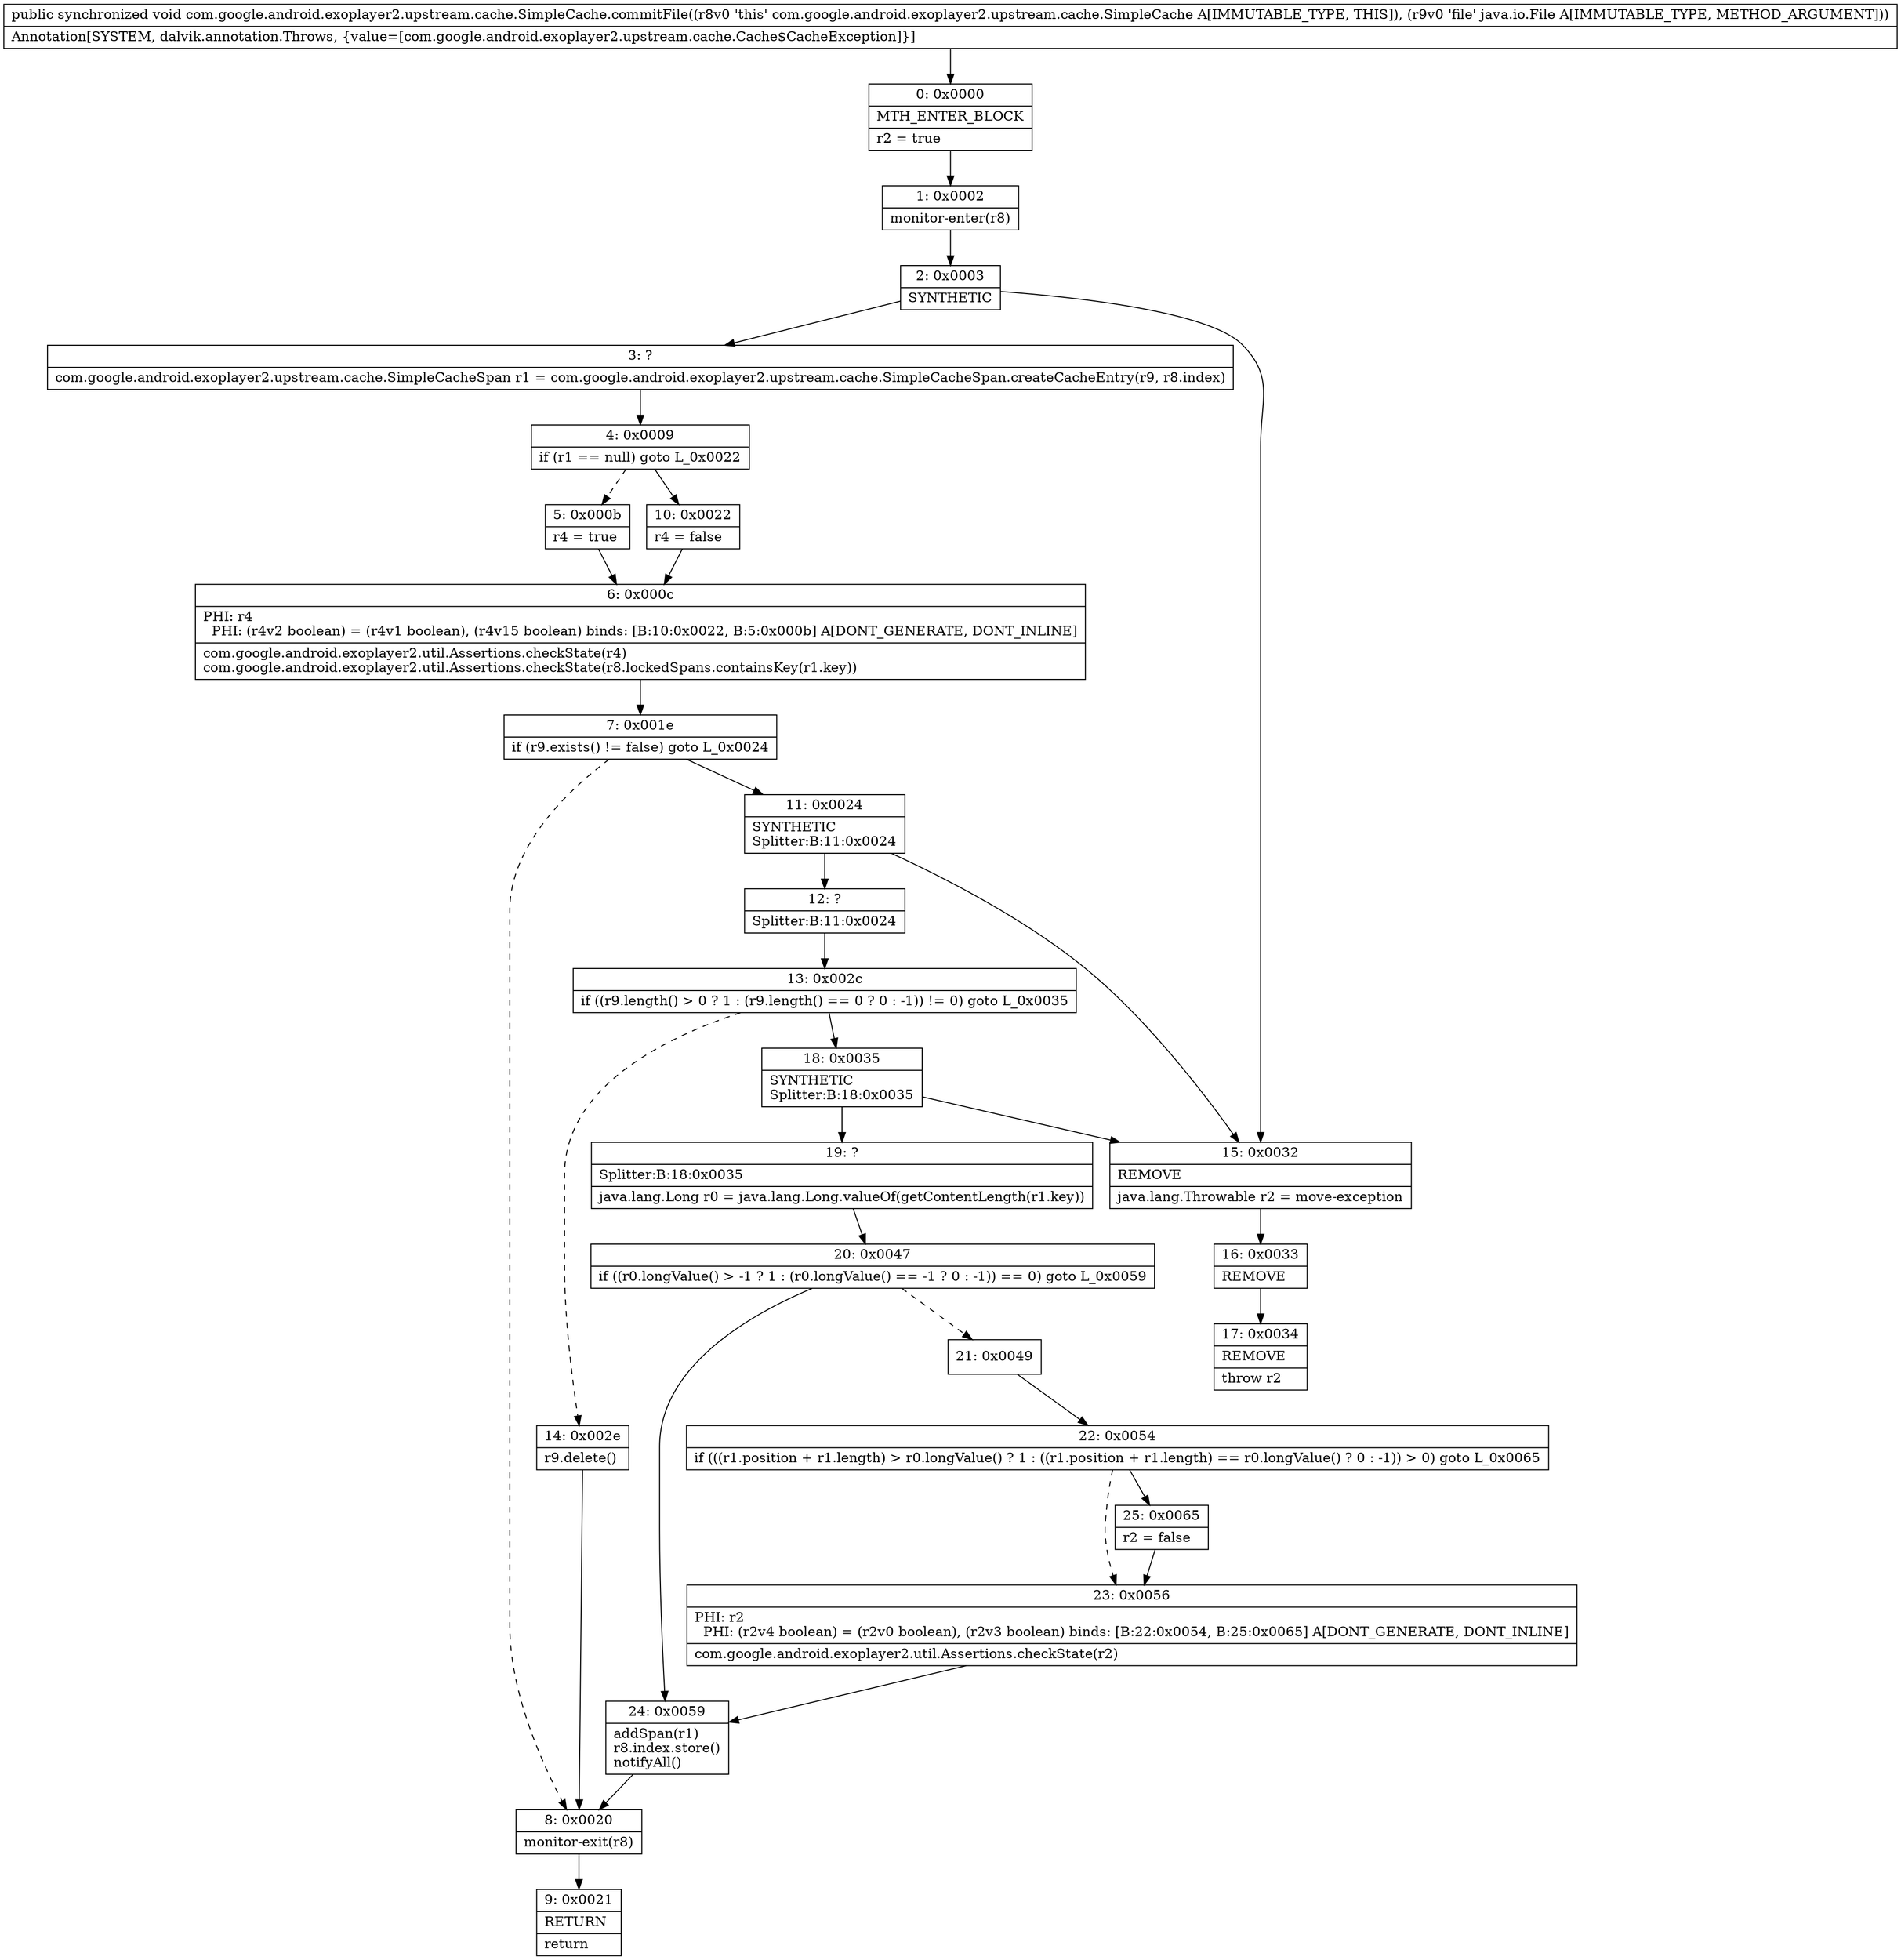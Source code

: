 digraph "CFG forcom.google.android.exoplayer2.upstream.cache.SimpleCache.commitFile(Ljava\/io\/File;)V" {
Node_0 [shape=record,label="{0\:\ 0x0000|MTH_ENTER_BLOCK\l|r2 = true\l}"];
Node_1 [shape=record,label="{1\:\ 0x0002|monitor\-enter(r8)\l}"];
Node_2 [shape=record,label="{2\:\ 0x0003|SYNTHETIC\l}"];
Node_3 [shape=record,label="{3\:\ ?|com.google.android.exoplayer2.upstream.cache.SimpleCacheSpan r1 = com.google.android.exoplayer2.upstream.cache.SimpleCacheSpan.createCacheEntry(r9, r8.index)\l}"];
Node_4 [shape=record,label="{4\:\ 0x0009|if (r1 == null) goto L_0x0022\l}"];
Node_5 [shape=record,label="{5\:\ 0x000b|r4 = true\l}"];
Node_6 [shape=record,label="{6\:\ 0x000c|PHI: r4 \l  PHI: (r4v2 boolean) = (r4v1 boolean), (r4v15 boolean) binds: [B:10:0x0022, B:5:0x000b] A[DONT_GENERATE, DONT_INLINE]\l|com.google.android.exoplayer2.util.Assertions.checkState(r4)\lcom.google.android.exoplayer2.util.Assertions.checkState(r8.lockedSpans.containsKey(r1.key))\l}"];
Node_7 [shape=record,label="{7\:\ 0x001e|if (r9.exists() != false) goto L_0x0024\l}"];
Node_8 [shape=record,label="{8\:\ 0x0020|monitor\-exit(r8)\l}"];
Node_9 [shape=record,label="{9\:\ 0x0021|RETURN\l|return\l}"];
Node_10 [shape=record,label="{10\:\ 0x0022|r4 = false\l}"];
Node_11 [shape=record,label="{11\:\ 0x0024|SYNTHETIC\lSplitter:B:11:0x0024\l}"];
Node_12 [shape=record,label="{12\:\ ?|Splitter:B:11:0x0024\l}"];
Node_13 [shape=record,label="{13\:\ 0x002c|if ((r9.length() \> 0 ? 1 : (r9.length() == 0 ? 0 : \-1)) != 0) goto L_0x0035\l}"];
Node_14 [shape=record,label="{14\:\ 0x002e|r9.delete()\l}"];
Node_15 [shape=record,label="{15\:\ 0x0032|REMOVE\l|java.lang.Throwable r2 = move\-exception\l}"];
Node_16 [shape=record,label="{16\:\ 0x0033|REMOVE\l}"];
Node_17 [shape=record,label="{17\:\ 0x0034|REMOVE\l|throw r2\l}"];
Node_18 [shape=record,label="{18\:\ 0x0035|SYNTHETIC\lSplitter:B:18:0x0035\l}"];
Node_19 [shape=record,label="{19\:\ ?|Splitter:B:18:0x0035\l|java.lang.Long r0 = java.lang.Long.valueOf(getContentLength(r1.key))\l}"];
Node_20 [shape=record,label="{20\:\ 0x0047|if ((r0.longValue() \> \-1 ? 1 : (r0.longValue() == \-1 ? 0 : \-1)) == 0) goto L_0x0059\l}"];
Node_21 [shape=record,label="{21\:\ 0x0049}"];
Node_22 [shape=record,label="{22\:\ 0x0054|if (((r1.position + r1.length) \> r0.longValue() ? 1 : ((r1.position + r1.length) == r0.longValue() ? 0 : \-1)) \> 0) goto L_0x0065\l}"];
Node_23 [shape=record,label="{23\:\ 0x0056|PHI: r2 \l  PHI: (r2v4 boolean) = (r2v0 boolean), (r2v3 boolean) binds: [B:22:0x0054, B:25:0x0065] A[DONT_GENERATE, DONT_INLINE]\l|com.google.android.exoplayer2.util.Assertions.checkState(r2)\l}"];
Node_24 [shape=record,label="{24\:\ 0x0059|addSpan(r1)\lr8.index.store()\lnotifyAll()\l}"];
Node_25 [shape=record,label="{25\:\ 0x0065|r2 = false\l}"];
MethodNode[shape=record,label="{public synchronized void com.google.android.exoplayer2.upstream.cache.SimpleCache.commitFile((r8v0 'this' com.google.android.exoplayer2.upstream.cache.SimpleCache A[IMMUTABLE_TYPE, THIS]), (r9v0 'file' java.io.File A[IMMUTABLE_TYPE, METHOD_ARGUMENT]))  | Annotation[SYSTEM, dalvik.annotation.Throws, \{value=[com.google.android.exoplayer2.upstream.cache.Cache$CacheException]\}]\l}"];
MethodNode -> Node_0;
Node_0 -> Node_1;
Node_1 -> Node_2;
Node_2 -> Node_3;
Node_2 -> Node_15;
Node_3 -> Node_4;
Node_4 -> Node_5[style=dashed];
Node_4 -> Node_10;
Node_5 -> Node_6;
Node_6 -> Node_7;
Node_7 -> Node_8[style=dashed];
Node_7 -> Node_11;
Node_8 -> Node_9;
Node_10 -> Node_6;
Node_11 -> Node_12;
Node_11 -> Node_15;
Node_12 -> Node_13;
Node_13 -> Node_14[style=dashed];
Node_13 -> Node_18;
Node_14 -> Node_8;
Node_15 -> Node_16;
Node_16 -> Node_17;
Node_18 -> Node_19;
Node_18 -> Node_15;
Node_19 -> Node_20;
Node_20 -> Node_21[style=dashed];
Node_20 -> Node_24;
Node_21 -> Node_22;
Node_22 -> Node_23[style=dashed];
Node_22 -> Node_25;
Node_23 -> Node_24;
Node_24 -> Node_8;
Node_25 -> Node_23;
}

